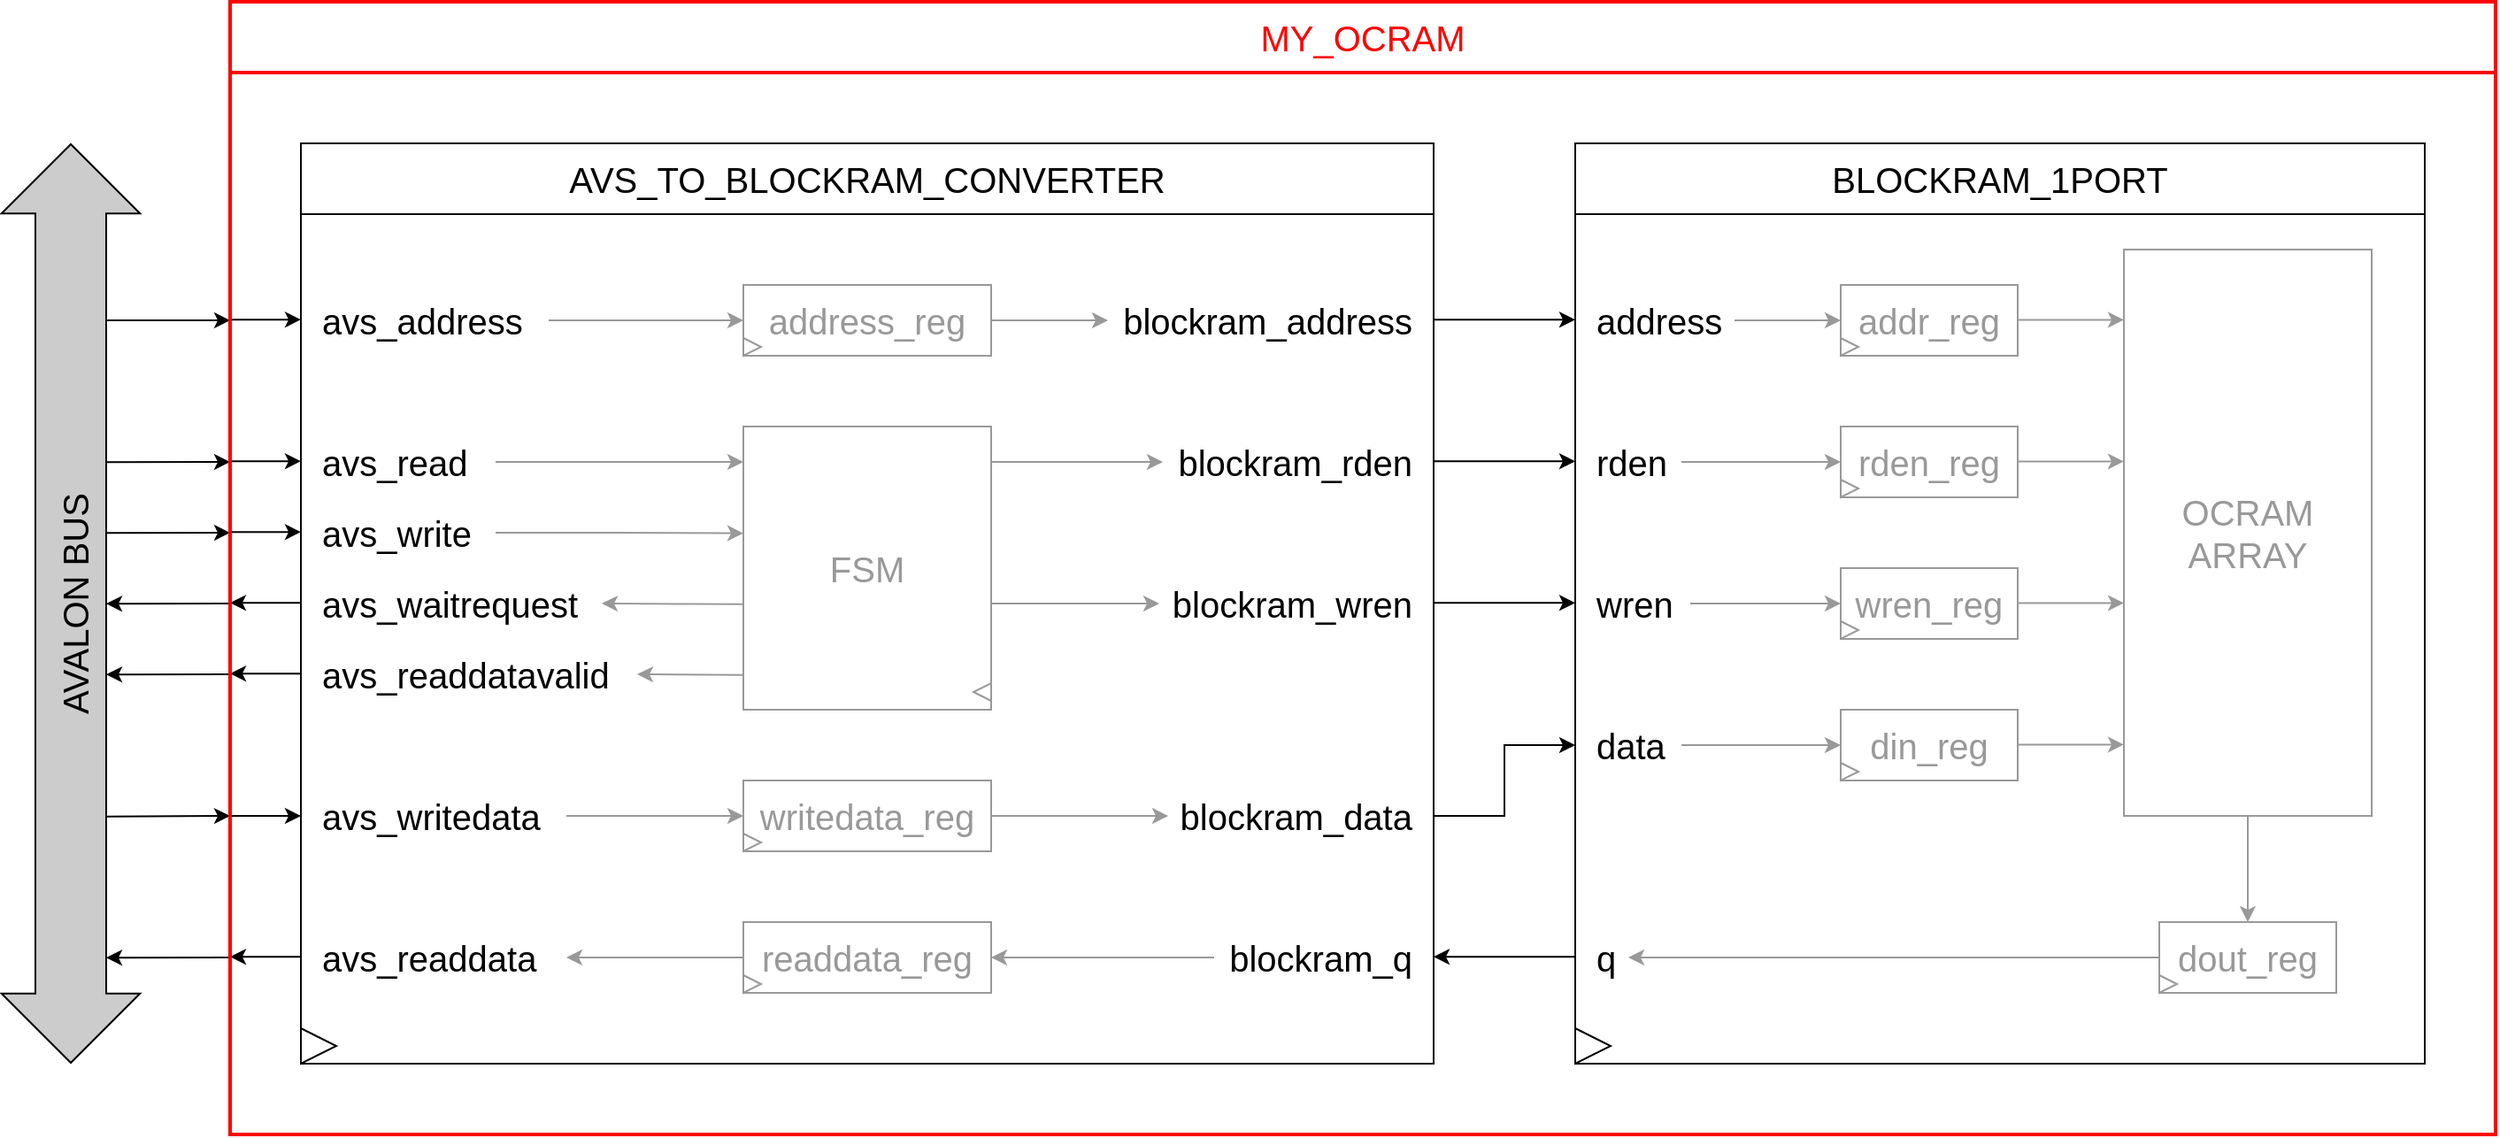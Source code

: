 <mxfile version="22.0.8" type="device" pages="2">
  <diagram name="CUSTOM_OCRAM" id="mRwf2Tt7gSMkgwhpIQXF">
    <mxGraphModel dx="1726" dy="983" grid="1" gridSize="10" guides="1" tooltips="1" connect="1" arrows="1" fold="1" page="1" pageScale="1" pageWidth="850" pageHeight="1100" math="0" shadow="0">
      <root>
        <mxCell id="0" />
        <mxCell id="1" parent="0" />
        <mxCell id="0eef9Mi7oPhn6ne6af0u-16" style="edgeStyle=orthogonalEdgeStyle;rounded=0;orthogonalLoop=1;jettySize=auto;html=1;exitX=0.5;exitY=1;exitDx=0;exitDy=0;entryX=0.5;entryY=0;entryDx=0;entryDy=0;strokeColor=#999999;" parent="1" source="0eef9Mi7oPhn6ne6af0u-1" target="0eef9Mi7oPhn6ne6af0u-2" edge="1">
          <mxGeometry relative="1" as="geometry" />
        </mxCell>
        <mxCell id="0eef9Mi7oPhn6ne6af0u-1" value="&lt;div&gt;&lt;font style=&quot;font-size: 20px;&quot; color=&quot;#999999&quot;&gt;OCRAM &lt;br&gt;&lt;/font&gt;&lt;/div&gt;&lt;div&gt;&lt;font style=&quot;font-size: 20px;&quot; color=&quot;#999999&quot;&gt;ARRAY&lt;/font&gt;&lt;/div&gt;" style="rounded=0;whiteSpace=wrap;html=1;strokeColor=#999999;" parent="1" vertex="1">
          <mxGeometry x="1390" y="300" width="140" height="320" as="geometry" />
        </mxCell>
        <mxCell id="0eef9Mi7oPhn6ne6af0u-2" value="&lt;font style=&quot;font-size: 20px;&quot; color=&quot;#999999&quot;&gt;dout_reg&lt;br&gt;&lt;/font&gt;" style="rounded=0;whiteSpace=wrap;html=1;strokeColor=#999999;" parent="1" vertex="1">
          <mxGeometry x="1410" y="680" width="100" height="40" as="geometry" />
        </mxCell>
        <mxCell id="0eef9Mi7oPhn6ne6af0u-7" value="&lt;font style=&quot;font-size: 20px;&quot; color=&quot;#999999&quot;&gt;din_reg&lt;br&gt;&lt;/font&gt;" style="rounded=0;whiteSpace=wrap;html=1;strokeColor=#999999;" parent="1" vertex="1">
          <mxGeometry x="1230" y="560" width="100" height="40" as="geometry" />
        </mxCell>
        <mxCell id="0eef9Mi7oPhn6ne6af0u-8" value="&lt;font style=&quot;font-size: 20px;&quot; color=&quot;#999999&quot;&gt;wren_reg&lt;br&gt;&lt;/font&gt;" style="rounded=0;whiteSpace=wrap;html=1;strokeColor=#999999;" parent="1" vertex="1">
          <mxGeometry x="1230" y="480" width="100" height="40" as="geometry" />
        </mxCell>
        <mxCell id="0eef9Mi7oPhn6ne6af0u-9" value="&lt;font style=&quot;font-size: 20px;&quot; color=&quot;#999999&quot;&gt;rden_reg&lt;br&gt;&lt;/font&gt;" style="rounded=0;whiteSpace=wrap;html=1;strokeColor=#999999;" parent="1" vertex="1">
          <mxGeometry x="1230" y="400" width="100" height="40" as="geometry" />
        </mxCell>
        <mxCell id="0eef9Mi7oPhn6ne6af0u-10" value="&lt;font style=&quot;font-size: 20px;&quot; color=&quot;#999999&quot;&gt;addr_reg&lt;br&gt;&lt;/font&gt;" style="rounded=0;whiteSpace=wrap;html=1;strokeColor=#999999;" parent="1" vertex="1">
          <mxGeometry x="1230" y="320" width="100" height="40" as="geometry" />
        </mxCell>
        <mxCell id="0eef9Mi7oPhn6ne6af0u-11" value="" style="triangle;whiteSpace=wrap;html=1;strokeColor=#999999;" parent="1" vertex="1">
          <mxGeometry x="1230" y="350" width="10" height="10" as="geometry" />
        </mxCell>
        <mxCell id="0eef9Mi7oPhn6ne6af0u-12" value="" style="triangle;whiteSpace=wrap;html=1;strokeColor=#999999;" parent="1" vertex="1">
          <mxGeometry x="1230" y="430" width="10" height="10" as="geometry" />
        </mxCell>
        <mxCell id="0eef9Mi7oPhn6ne6af0u-13" value="" style="triangle;whiteSpace=wrap;html=1;strokeColor=#999999;" parent="1" vertex="1">
          <mxGeometry x="1230" y="510" width="10" height="10" as="geometry" />
        </mxCell>
        <mxCell id="0eef9Mi7oPhn6ne6af0u-14" value="" style="triangle;whiteSpace=wrap;html=1;strokeColor=#999999;" parent="1" vertex="1">
          <mxGeometry x="1230" y="590" width="10" height="10" as="geometry" />
        </mxCell>
        <mxCell id="0eef9Mi7oPhn6ne6af0u-15" value="" style="triangle;whiteSpace=wrap;html=1;strokeColor=#999999;" parent="1" vertex="1">
          <mxGeometry x="1410" y="710" width="10" height="10" as="geometry" />
        </mxCell>
        <mxCell id="0eef9Mi7oPhn6ne6af0u-31" style="edgeStyle=orthogonalEdgeStyle;rounded=0;orthogonalLoop=1;jettySize=auto;html=1;exitX=1;exitY=0.5;exitDx=0;exitDy=0;strokeColor=#999999;" parent="1" source="0eef9Mi7oPhn6ne6af0u-44" edge="1">
          <mxGeometry relative="1" as="geometry">
            <mxPoint x="1230" y="500" as="targetPoint" />
            <mxPoint x="1170" y="500" as="sourcePoint" />
          </mxGeometry>
        </mxCell>
        <mxCell id="0eef9Mi7oPhn6ne6af0u-32" style="edgeStyle=orthogonalEdgeStyle;rounded=0;orthogonalLoop=1;jettySize=auto;html=1;exitX=1;exitY=0.5;exitDx=0;exitDy=0;strokeColor=#999999;" parent="1" source="0eef9Mi7oPhn6ne6af0u-43" edge="1">
          <mxGeometry relative="1" as="geometry">
            <mxPoint x="1230" y="420" as="targetPoint" />
            <mxPoint x="1170" y="420" as="sourcePoint" />
          </mxGeometry>
        </mxCell>
        <mxCell id="0eef9Mi7oPhn6ne6af0u-33" style="edgeStyle=orthogonalEdgeStyle;rounded=0;orthogonalLoop=1;jettySize=auto;html=1;exitX=1;exitY=0.5;exitDx=0;exitDy=0;strokeColor=#999999;" parent="1" source="0eef9Mi7oPhn6ne6af0u-42" edge="1">
          <mxGeometry relative="1" as="geometry">
            <mxPoint x="1230" y="340" as="targetPoint" />
            <mxPoint x="1170" y="340" as="sourcePoint" />
          </mxGeometry>
        </mxCell>
        <mxCell id="0eef9Mi7oPhn6ne6af0u-35" style="edgeStyle=orthogonalEdgeStyle;rounded=0;orthogonalLoop=1;jettySize=auto;html=1;exitX=1;exitY=0.5;exitDx=0;exitDy=0;strokeColor=#999999;" parent="1" source="0eef9Mi7oPhn6ne6af0u-45" edge="1">
          <mxGeometry relative="1" as="geometry">
            <mxPoint x="1230" y="580" as="targetPoint" />
            <mxPoint x="1170" y="580" as="sourcePoint" />
          </mxGeometry>
        </mxCell>
        <mxCell id="0eef9Mi7oPhn6ne6af0u-36" style="edgeStyle=orthogonalEdgeStyle;rounded=0;orthogonalLoop=1;jettySize=auto;html=1;exitX=1;exitY=0.5;exitDx=0;exitDy=0;strokeColor=#999999;" parent="1" edge="1">
          <mxGeometry relative="1" as="geometry">
            <mxPoint x="1390" y="499.7" as="targetPoint" />
            <mxPoint x="1330" y="499.7" as="sourcePoint" />
          </mxGeometry>
        </mxCell>
        <mxCell id="0eef9Mi7oPhn6ne6af0u-37" style="edgeStyle=orthogonalEdgeStyle;rounded=0;orthogonalLoop=1;jettySize=auto;html=1;exitX=1;exitY=0.5;exitDx=0;exitDy=0;strokeColor=#999999;" parent="1" edge="1">
          <mxGeometry relative="1" as="geometry">
            <mxPoint x="1390" y="419.7" as="targetPoint" />
            <mxPoint x="1330" y="419.7" as="sourcePoint" />
          </mxGeometry>
        </mxCell>
        <mxCell id="0eef9Mi7oPhn6ne6af0u-38" style="edgeStyle=orthogonalEdgeStyle;rounded=0;orthogonalLoop=1;jettySize=auto;html=1;exitX=1;exitY=0.5;exitDx=0;exitDy=0;strokeColor=#999999;" parent="1" edge="1">
          <mxGeometry relative="1" as="geometry">
            <mxPoint x="1390" y="339.7" as="targetPoint" />
            <mxPoint x="1330" y="339.7" as="sourcePoint" />
          </mxGeometry>
        </mxCell>
        <mxCell id="0eef9Mi7oPhn6ne6af0u-39" style="edgeStyle=orthogonalEdgeStyle;rounded=0;orthogonalLoop=1;jettySize=auto;html=1;exitX=1;exitY=0.5;exitDx=0;exitDy=0;strokeColor=#999999;" parent="1" edge="1">
          <mxGeometry relative="1" as="geometry">
            <mxPoint x="1390" y="579.7" as="targetPoint" />
            <mxPoint x="1330" y="579.7" as="sourcePoint" />
          </mxGeometry>
        </mxCell>
        <mxCell id="0eef9Mi7oPhn6ne6af0u-40" style="edgeStyle=orthogonalEdgeStyle;rounded=0;orthogonalLoop=1;jettySize=auto;html=1;strokeColor=#999999;exitX=0;exitY=0.5;exitDx=0;exitDy=0;entryX=1;entryY=0.5;entryDx=0;entryDy=0;" parent="1" source="0eef9Mi7oPhn6ne6af0u-2" target="0eef9Mi7oPhn6ne6af0u-46" edge="1">
          <mxGeometry relative="1" as="geometry">
            <mxPoint x="1170" y="700" as="targetPoint" />
            <mxPoint x="1420" y="700" as="sourcePoint" />
          </mxGeometry>
        </mxCell>
        <mxCell id="0eef9Mi7oPhn6ne6af0u-41" value="" style="rounded=0;whiteSpace=wrap;html=1;fillColor=none;" parent="1" vertex="1">
          <mxGeometry x="1080" y="280" width="480" height="480" as="geometry" />
        </mxCell>
        <mxCell id="0eef9Mi7oPhn6ne6af0u-42" value="&lt;font style=&quot;font-size: 20px;&quot;&gt;address&lt;/font&gt;" style="text;html=1;strokeColor=none;fillColor=none;align=left;verticalAlign=middle;whiteSpace=wrap;rounded=0;" parent="1" vertex="1">
          <mxGeometry x="1090" y="325" width="80" height="30" as="geometry" />
        </mxCell>
        <mxCell id="0eef9Mi7oPhn6ne6af0u-43" value="&lt;font style=&quot;font-size: 20px;&quot;&gt;rden&lt;/font&gt;" style="text;html=1;strokeColor=none;fillColor=none;align=left;verticalAlign=middle;whiteSpace=wrap;rounded=0;" parent="1" vertex="1">
          <mxGeometry x="1090" y="405" width="50" height="30" as="geometry" />
        </mxCell>
        <mxCell id="0eef9Mi7oPhn6ne6af0u-44" value="&lt;font style=&quot;font-size: 20px;&quot;&gt;wren&lt;/font&gt;" style="text;html=1;strokeColor=none;fillColor=none;align=left;verticalAlign=middle;whiteSpace=wrap;rounded=0;" parent="1" vertex="1">
          <mxGeometry x="1090" y="485" width="55" height="30" as="geometry" />
        </mxCell>
        <mxCell id="0eef9Mi7oPhn6ne6af0u-45" value="&lt;font style=&quot;font-size: 20px;&quot;&gt;data&lt;/font&gt;" style="text;html=1;strokeColor=none;fillColor=none;align=left;verticalAlign=middle;whiteSpace=wrap;rounded=0;" parent="1" vertex="1">
          <mxGeometry x="1090" y="565" width="50" height="30" as="geometry" />
        </mxCell>
        <mxCell id="0eef9Mi7oPhn6ne6af0u-46" value="&lt;font style=&quot;font-size: 20px;&quot;&gt;q&lt;/font&gt;" style="text;html=1;strokeColor=none;fillColor=none;align=left;verticalAlign=middle;whiteSpace=wrap;rounded=0;" parent="1" vertex="1">
          <mxGeometry x="1090" y="685" width="20" height="30" as="geometry" />
        </mxCell>
        <mxCell id="0eef9Mi7oPhn6ne6af0u-47" value="&lt;font style=&quot;font-size: 20px;&quot;&gt;BLOCKRAM_1PORT&lt;/font&gt;" style="rounded=0;whiteSpace=wrap;html=1;" parent="1" vertex="1">
          <mxGeometry x="1080" y="240" width="480" height="40" as="geometry" />
        </mxCell>
        <mxCell id="0eef9Mi7oPhn6ne6af0u-80" style="edgeStyle=orthogonalEdgeStyle;rounded=0;orthogonalLoop=1;jettySize=auto;html=1;exitX=0;exitY=0.5;exitDx=0;exitDy=0;entryX=1;entryY=0.5;entryDx=0;entryDy=0;strokeColor=#999999;fontColor=#999999;" parent="1" source="0eef9Mi7oPhn6ne6af0u-61" target="0eef9Mi7oPhn6ne6af0u-48" edge="1">
          <mxGeometry relative="1" as="geometry" />
        </mxCell>
        <mxCell id="0eef9Mi7oPhn6ne6af0u-48" value="&lt;font style=&quot;font-size: 20px;&quot;&gt;readdata_reg&lt;/font&gt;" style="rounded=0;whiteSpace=wrap;html=1;strokeColor=#999999;fontColor=#999999;" parent="1" vertex="1">
          <mxGeometry x="610" y="680" width="140" height="40" as="geometry" />
        </mxCell>
        <mxCell id="0eef9Mi7oPhn6ne6af0u-49" value="" style="triangle;whiteSpace=wrap;html=1;" parent="1" vertex="1">
          <mxGeometry x="1080" y="740" width="20" height="20" as="geometry" />
        </mxCell>
        <mxCell id="0eef9Mi7oPhn6ne6af0u-50" value="" style="triangle;whiteSpace=wrap;html=1;strokeColor=#999999;fontColor=#999999;" parent="1" vertex="1">
          <mxGeometry x="610" y="710" width="10" height="10" as="geometry" />
        </mxCell>
        <mxCell id="0eef9Mi7oPhn6ne6af0u-79" style="edgeStyle=orthogonalEdgeStyle;rounded=0;orthogonalLoop=1;jettySize=auto;html=1;exitX=1;exitY=0.5;exitDx=0;exitDy=0;entryX=0;entryY=0.5;entryDx=0;entryDy=0;strokeColor=#999999;fontColor=#999999;" parent="1" source="0eef9Mi7oPhn6ne6af0u-51" target="0eef9Mi7oPhn6ne6af0u-60" edge="1">
          <mxGeometry relative="1" as="geometry" />
        </mxCell>
        <mxCell id="0eef9Mi7oPhn6ne6af0u-51" value="&lt;font style=&quot;font-size: 20px;&quot;&gt;writedata_reg&lt;/font&gt;" style="rounded=0;whiteSpace=wrap;html=1;strokeColor=#999999;fontColor=#999999;" parent="1" vertex="1">
          <mxGeometry x="610" y="600" width="140" height="40" as="geometry" />
        </mxCell>
        <mxCell id="0eef9Mi7oPhn6ne6af0u-52" value="" style="triangle;whiteSpace=wrap;html=1;strokeColor=#999999;fontColor=#999999;" parent="1" vertex="1">
          <mxGeometry x="610" y="630" width="10" height="10" as="geometry" />
        </mxCell>
        <mxCell id="0eef9Mi7oPhn6ne6af0u-75" style="edgeStyle=orthogonalEdgeStyle;rounded=0;orthogonalLoop=1;jettySize=auto;html=1;exitX=1;exitY=0.5;exitDx=0;exitDy=0;entryX=0;entryY=0.5;entryDx=0;entryDy=0;strokeColor=#999999;fontColor=#999999;" parent="1" source="0eef9Mi7oPhn6ne6af0u-53" target="0eef9Mi7oPhn6ne6af0u-57" edge="1">
          <mxGeometry relative="1" as="geometry">
            <mxPoint x="870" y="340.333" as="targetPoint" />
            <Array as="points">
              <mxPoint x="780" y="340" />
              <mxPoint x="780" y="340" />
            </Array>
          </mxGeometry>
        </mxCell>
        <mxCell id="0eef9Mi7oPhn6ne6af0u-53" value="&lt;font style=&quot;font-size: 20px;&quot;&gt;address_reg&lt;/font&gt;" style="rounded=0;whiteSpace=wrap;html=1;strokeColor=#999999;fontColor=#999999;" parent="1" vertex="1">
          <mxGeometry x="610" y="320" width="140" height="40" as="geometry" />
        </mxCell>
        <mxCell id="0eef9Mi7oPhn6ne6af0u-54" value="" style="triangle;whiteSpace=wrap;html=1;strokeColor=#999999;fontColor=#999999;" parent="1" vertex="1">
          <mxGeometry x="610" y="350" width="10" height="10" as="geometry" />
        </mxCell>
        <mxCell id="0eef9Mi7oPhn6ne6af0u-55" value="&lt;font style=&quot;font-size: 20px;&quot;&gt;FSM&lt;/font&gt;" style="rounded=0;whiteSpace=wrap;html=1;strokeColor=#999999;fontColor=#999999;" parent="1" vertex="1">
          <mxGeometry x="610" y="400" width="140" height="160" as="geometry" />
        </mxCell>
        <mxCell id="0eef9Mi7oPhn6ne6af0u-57" value="&lt;font style=&quot;font-size: 20px;&quot;&gt;blockram_address&lt;/font&gt;" style="text;html=1;strokeColor=none;fillColor=none;align=right;verticalAlign=middle;whiteSpace=wrap;rounded=0;" parent="1" vertex="1">
          <mxGeometry x="816" y="325" width="174" height="30" as="geometry" />
        </mxCell>
        <mxCell id="0eef9Mi7oPhn6ne6af0u-77" style="edgeStyle=orthogonalEdgeStyle;rounded=0;orthogonalLoop=1;jettySize=auto;html=1;exitX=0;exitY=0.5;exitDx=0;exitDy=0;entryX=0;entryY=0.5;entryDx=0;entryDy=0;strokeColor=#999999;fontColor=#999999;" parent="1" target="0eef9Mi7oPhn6ne6af0u-58" edge="1">
          <mxGeometry relative="1" as="geometry">
            <mxPoint x="750" y="420" as="sourcePoint" />
            <Array as="points">
              <mxPoint x="780" y="420" />
              <mxPoint x="780" y="420" />
            </Array>
          </mxGeometry>
        </mxCell>
        <mxCell id="0eef9Mi7oPhn6ne6af0u-58" value="&lt;font style=&quot;font-size: 20px;&quot;&gt;blockram_&lt;/font&gt;&lt;font style=&quot;font-size: 20px;&quot;&gt;rden&lt;/font&gt;" style="text;html=1;strokeColor=none;fillColor=none;align=right;verticalAlign=middle;whiteSpace=wrap;rounded=0;" parent="1" vertex="1">
          <mxGeometry x="847" y="405" width="143" height="30" as="geometry" />
        </mxCell>
        <mxCell id="0eef9Mi7oPhn6ne6af0u-78" style="edgeStyle=orthogonalEdgeStyle;rounded=0;orthogonalLoop=1;jettySize=auto;html=1;exitX=0;exitY=0.5;exitDx=0;exitDy=0;entryX=0;entryY=0.5;entryDx=0;entryDy=0;strokeColor=#999999;fontColor=#999999;" parent="1" target="0eef9Mi7oPhn6ne6af0u-59" edge="1">
          <mxGeometry relative="1" as="geometry">
            <mxPoint x="750" y="500" as="sourcePoint" />
            <Array as="points">
              <mxPoint x="790" y="500" />
              <mxPoint x="790" y="500" />
            </Array>
          </mxGeometry>
        </mxCell>
        <mxCell id="0eef9Mi7oPhn6ne6af0u-59" value="&lt;font style=&quot;font-size: 20px;&quot;&gt;blockram_&lt;/font&gt;&lt;font style=&quot;font-size: 20px;&quot;&gt;wren&lt;/font&gt;" style="text;html=1;strokeColor=none;fillColor=none;align=right;verticalAlign=middle;whiteSpace=wrap;rounded=0;" parent="1" vertex="1">
          <mxGeometry x="845" y="485" width="145" height="30" as="geometry" />
        </mxCell>
        <mxCell id="0eef9Mi7oPhn6ne6af0u-60" value="&lt;font style=&quot;font-size: 20px;&quot;&gt;blockram_&lt;/font&gt;&lt;font style=&quot;font-size: 20px;&quot;&gt;data&lt;/font&gt;" style="text;html=1;strokeColor=none;fillColor=none;align=right;verticalAlign=middle;whiteSpace=wrap;rounded=0;" parent="1" vertex="1">
          <mxGeometry x="850" y="605" width="140" height="30" as="geometry" />
        </mxCell>
        <mxCell id="0eef9Mi7oPhn6ne6af0u-61" value="&lt;font style=&quot;font-size: 20px;&quot;&gt;blockram_&lt;/font&gt;&lt;font style=&quot;font-size: 20px;&quot;&gt;q&lt;/font&gt;" style="text;html=1;strokeColor=none;fillColor=none;align=right;verticalAlign=middle;whiteSpace=wrap;rounded=0;" parent="1" vertex="1">
          <mxGeometry x="876" y="685" width="114" height="30" as="geometry" />
        </mxCell>
        <mxCell id="0eef9Mi7oPhn6ne6af0u-62" value="" style="triangle;whiteSpace=wrap;html=1;direction=west;strokeColor=#999999;fontColor=#999999;" parent="1" vertex="1">
          <mxGeometry x="740" y="545" width="10" height="10" as="geometry" />
        </mxCell>
        <mxCell id="0eef9Mi7oPhn6ne6af0u-81" style="edgeStyle=orthogonalEdgeStyle;rounded=0;orthogonalLoop=1;jettySize=auto;html=1;exitX=1;exitY=0.5;exitDx=0;exitDy=0;strokeColor=#999999;fontColor=#999999;" parent="1" source="0eef9Mi7oPhn6ne6af0u-64" target="0eef9Mi7oPhn6ne6af0u-53" edge="1">
          <mxGeometry relative="1" as="geometry" />
        </mxCell>
        <mxCell id="0eef9Mi7oPhn6ne6af0u-64" value="&lt;font style=&quot;font-size: 20px;&quot;&gt;avs_address&lt;/font&gt;" style="text;html=1;strokeColor=none;fillColor=none;align=left;verticalAlign=middle;whiteSpace=wrap;rounded=0;" parent="1" vertex="1">
          <mxGeometry x="370" y="325" width="130" height="30" as="geometry" />
        </mxCell>
        <mxCell id="0eef9Mi7oPhn6ne6af0u-82" style="edgeStyle=orthogonalEdgeStyle;rounded=0;orthogonalLoop=1;jettySize=auto;html=1;exitX=1;exitY=0.5;exitDx=0;exitDy=0;strokeColor=#999999;fontColor=#999999;" parent="1" source="0eef9Mi7oPhn6ne6af0u-65" edge="1">
          <mxGeometry relative="1" as="geometry">
            <mxPoint x="610" y="420" as="targetPoint" />
          </mxGeometry>
        </mxCell>
        <mxCell id="0eef9Mi7oPhn6ne6af0u-65" value="&lt;font style=&quot;font-size: 20px;&quot;&gt;avs_read&lt;/font&gt;" style="text;html=1;strokeColor=none;fillColor=none;align=left;verticalAlign=middle;whiteSpace=wrap;rounded=0;" parent="1" vertex="1">
          <mxGeometry x="370" y="405" width="100" height="30" as="geometry" />
        </mxCell>
        <mxCell id="0eef9Mi7oPhn6ne6af0u-83" style="edgeStyle=orthogonalEdgeStyle;rounded=0;orthogonalLoop=1;jettySize=auto;html=1;exitX=1;exitY=0.5;exitDx=0;exitDy=0;strokeColor=#999999;fontColor=#999999;" parent="1" source="0eef9Mi7oPhn6ne6af0u-69" edge="1">
          <mxGeometry relative="1" as="geometry">
            <mxPoint x="610" y="460.333" as="targetPoint" />
          </mxGeometry>
        </mxCell>
        <mxCell id="0eef9Mi7oPhn6ne6af0u-69" value="&lt;font style=&quot;font-size: 20px;&quot;&gt;avs_write&lt;/font&gt;" style="text;html=1;strokeColor=none;fillColor=none;align=left;verticalAlign=middle;whiteSpace=wrap;rounded=0;" parent="1" vertex="1">
          <mxGeometry x="370" y="445" width="100" height="30" as="geometry" />
        </mxCell>
        <mxCell id="0eef9Mi7oPhn6ne6af0u-84" style="edgeStyle=orthogonalEdgeStyle;rounded=0;orthogonalLoop=1;jettySize=auto;html=1;exitX=1;exitY=0.5;exitDx=0;exitDy=0;entryX=1;entryY=0.5;entryDx=0;entryDy=0;strokeColor=#999999;fontColor=#999999;" parent="1" target="0eef9Mi7oPhn6ne6af0u-70" edge="1">
          <mxGeometry relative="1" as="geometry">
            <mxPoint x="610" y="500.333" as="sourcePoint" />
            <Array as="points">
              <mxPoint x="580" y="500" />
              <mxPoint x="580" y="500" />
            </Array>
          </mxGeometry>
        </mxCell>
        <mxCell id="0eef9Mi7oPhn6ne6af0u-70" value="&lt;font style=&quot;font-size: 20px;&quot;&gt;avs_waitrequest&lt;/font&gt;" style="text;html=1;strokeColor=none;fillColor=none;align=left;verticalAlign=middle;whiteSpace=wrap;rounded=0;" parent="1" vertex="1">
          <mxGeometry x="370" y="485" width="160" height="30" as="geometry" />
        </mxCell>
        <mxCell id="0eef9Mi7oPhn6ne6af0u-85" style="edgeStyle=orthogonalEdgeStyle;rounded=0;orthogonalLoop=1;jettySize=auto;html=1;exitX=1;exitY=0.5;exitDx=0;exitDy=0;entryX=1;entryY=0.5;entryDx=0;entryDy=0;strokeColor=#999999;fontColor=#999999;" parent="1" target="0eef9Mi7oPhn6ne6af0u-72" edge="1">
          <mxGeometry relative="1" as="geometry">
            <mxPoint x="610" y="540.333" as="sourcePoint" />
            <Array as="points">
              <mxPoint x="590" y="540" />
              <mxPoint x="590" y="540" />
            </Array>
          </mxGeometry>
        </mxCell>
        <mxCell id="0eef9Mi7oPhn6ne6af0u-72" value="&lt;font style=&quot;font-size: 20px;&quot;&gt;avs_readdatavalid&lt;/font&gt;" style="text;html=1;strokeColor=none;fillColor=none;align=left;verticalAlign=middle;whiteSpace=wrap;rounded=0;" parent="1" vertex="1">
          <mxGeometry x="370" y="525" width="180" height="30" as="geometry" />
        </mxCell>
        <mxCell id="0eef9Mi7oPhn6ne6af0u-86" style="edgeStyle=orthogonalEdgeStyle;rounded=0;orthogonalLoop=1;jettySize=auto;html=1;exitX=1;exitY=0.5;exitDx=0;exitDy=0;entryX=0;entryY=0.5;entryDx=0;entryDy=0;strokeColor=#999999;fontColor=#999999;" parent="1" source="0eef9Mi7oPhn6ne6af0u-73" target="0eef9Mi7oPhn6ne6af0u-51" edge="1">
          <mxGeometry relative="1" as="geometry" />
        </mxCell>
        <mxCell id="0eef9Mi7oPhn6ne6af0u-73" value="&lt;font style=&quot;font-size: 20px;&quot;&gt;avs_writedata&lt;/font&gt;" style="text;html=1;strokeColor=none;fillColor=none;align=left;verticalAlign=middle;whiteSpace=wrap;rounded=0;" parent="1" vertex="1">
          <mxGeometry x="370" y="605" width="140" height="30" as="geometry" />
        </mxCell>
        <mxCell id="0eef9Mi7oPhn6ne6af0u-87" style="edgeStyle=orthogonalEdgeStyle;rounded=0;orthogonalLoop=1;jettySize=auto;html=1;exitX=0;exitY=0.5;exitDx=0;exitDy=0;entryX=1;entryY=0.5;entryDx=0;entryDy=0;strokeColor=#999999;fontColor=#999999;" parent="1" source="0eef9Mi7oPhn6ne6af0u-48" target="0eef9Mi7oPhn6ne6af0u-74" edge="1">
          <mxGeometry relative="1" as="geometry" />
        </mxCell>
        <mxCell id="0eef9Mi7oPhn6ne6af0u-74" value="&lt;font style=&quot;font-size: 20px;&quot;&gt;avs_readdata&lt;/font&gt;" style="text;html=1;strokeColor=none;fillColor=none;align=left;verticalAlign=middle;whiteSpace=wrap;rounded=0;" parent="1" vertex="1">
          <mxGeometry x="370" y="685" width="140" height="30" as="geometry" />
        </mxCell>
        <mxCell id="0eef9Mi7oPhn6ne6af0u-88" value="" style="rounded=0;whiteSpace=wrap;html=1;fillColor=none;" parent="1" vertex="1">
          <mxGeometry x="360" y="280" width="640" height="480" as="geometry" />
        </mxCell>
        <mxCell id="0eef9Mi7oPhn6ne6af0u-89" value="&lt;font style=&quot;font-size: 20px;&quot;&gt;AVS_TO_BLOCKRAM_CONVERTER&lt;/font&gt;" style="rounded=0;whiteSpace=wrap;html=1;" parent="1" vertex="1">
          <mxGeometry x="360" y="240" width="640" height="40" as="geometry" />
        </mxCell>
        <mxCell id="0eef9Mi7oPhn6ne6af0u-90" value="" style="endArrow=classic;html=1;rounded=0;" parent="1" edge="1">
          <mxGeometry width="50" height="50" relative="1" as="geometry">
            <mxPoint x="1000" y="339.63" as="sourcePoint" />
            <mxPoint x="1080" y="339.63" as="targetPoint" />
          </mxGeometry>
        </mxCell>
        <mxCell id="0eef9Mi7oPhn6ne6af0u-91" value="" style="endArrow=classic;html=1;rounded=0;" parent="1" edge="1">
          <mxGeometry width="50" height="50" relative="1" as="geometry">
            <mxPoint x="1000" y="419.63" as="sourcePoint" />
            <mxPoint x="1080" y="419.63" as="targetPoint" />
          </mxGeometry>
        </mxCell>
        <mxCell id="0eef9Mi7oPhn6ne6af0u-92" value="" style="endArrow=classic;html=1;rounded=0;" parent="1" edge="1">
          <mxGeometry width="50" height="50" relative="1" as="geometry">
            <mxPoint x="1000" y="499.63" as="sourcePoint" />
            <mxPoint x="1080" y="499.63" as="targetPoint" />
          </mxGeometry>
        </mxCell>
        <mxCell id="0eef9Mi7oPhn6ne6af0u-93" value="" style="endArrow=classic;html=1;rounded=0;" parent="1" edge="1">
          <mxGeometry width="50" height="50" relative="1" as="geometry">
            <mxPoint x="1000" y="620" as="sourcePoint" />
            <mxPoint x="1080" y="580" as="targetPoint" />
            <Array as="points">
              <mxPoint x="1040" y="620" />
              <mxPoint x="1040" y="580" />
            </Array>
          </mxGeometry>
        </mxCell>
        <mxCell id="0eef9Mi7oPhn6ne6af0u-94" value="" style="endArrow=classic;html=1;rounded=0;" parent="1" edge="1">
          <mxGeometry width="50" height="50" relative="1" as="geometry">
            <mxPoint x="1080" y="699.63" as="sourcePoint" />
            <mxPoint x="1000" y="699.63" as="targetPoint" />
          </mxGeometry>
        </mxCell>
        <mxCell id="0eef9Mi7oPhn6ne6af0u-96" value="" style="shape=flexArrow;endArrow=classic;startArrow=classic;html=1;rounded=0;startWidth=37.241;startSize=12.71;width=40;endWidth=37.241;endSize=12.71;fillColor=#CCCCCC;" parent="1" edge="1">
          <mxGeometry width="100" height="100" relative="1" as="geometry">
            <mxPoint x="230" y="760" as="sourcePoint" />
            <mxPoint x="230" y="240" as="targetPoint" />
          </mxGeometry>
        </mxCell>
        <mxCell id="0eef9Mi7oPhn6ne6af0u-98" value="&lt;font style=&quot;font-size: 20px;&quot;&gt;AVALON BUS&lt;/font&gt;" style="text;html=1;strokeColor=none;fillColor=none;align=center;verticalAlign=middle;whiteSpace=wrap;rounded=0;rotation=-90;" parent="1" vertex="1">
          <mxGeometry x="162" y="485" width="140" height="30" as="geometry" />
        </mxCell>
        <mxCell id="0eef9Mi7oPhn6ne6af0u-101" value="" style="endArrow=classic;html=1;rounded=0;" parent="1" edge="1">
          <mxGeometry width="50" height="50" relative="1" as="geometry">
            <mxPoint x="250" y="340" as="sourcePoint" />
            <mxPoint x="320" y="340" as="targetPoint" />
          </mxGeometry>
        </mxCell>
        <mxCell id="0eef9Mi7oPhn6ne6af0u-106" value="" style="endArrow=classic;html=1;rounded=0;" parent="1" edge="1">
          <mxGeometry width="50" height="50" relative="1" as="geometry">
            <mxPoint x="250" y="420.13" as="sourcePoint" />
            <mxPoint x="320" y="420" as="targetPoint" />
          </mxGeometry>
        </mxCell>
        <mxCell id="0eef9Mi7oPhn6ne6af0u-107" value="" style="endArrow=classic;html=1;rounded=0;" parent="1" edge="1">
          <mxGeometry width="50" height="50" relative="1" as="geometry">
            <mxPoint x="250" y="460.13" as="sourcePoint" />
            <mxPoint x="320" y="460" as="targetPoint" />
          </mxGeometry>
        </mxCell>
        <mxCell id="0eef9Mi7oPhn6ne6af0u-108" value="" style="endArrow=classic;html=1;rounded=0;" parent="1" edge="1">
          <mxGeometry width="50" height="50" relative="1" as="geometry">
            <mxPoint x="320" y="500" as="sourcePoint" />
            <mxPoint x="250" y="500.13" as="targetPoint" />
          </mxGeometry>
        </mxCell>
        <mxCell id="0eef9Mi7oPhn6ne6af0u-109" value="" style="endArrow=classic;html=1;rounded=0;" parent="1" edge="1">
          <mxGeometry width="50" height="50" relative="1" as="geometry">
            <mxPoint x="320" y="540" as="sourcePoint" />
            <mxPoint x="250" y="540.13" as="targetPoint" />
          </mxGeometry>
        </mxCell>
        <mxCell id="0eef9Mi7oPhn6ne6af0u-110" value="" style="endArrow=classic;html=1;rounded=0;" parent="1" edge="1">
          <mxGeometry width="50" height="50" relative="1" as="geometry">
            <mxPoint x="250" y="620.43" as="sourcePoint" />
            <mxPoint x="320" y="620" as="targetPoint" />
          </mxGeometry>
        </mxCell>
        <mxCell id="0eef9Mi7oPhn6ne6af0u-112" value="" style="triangle;whiteSpace=wrap;html=1;" parent="1" vertex="1">
          <mxGeometry x="360" y="740" width="20" height="20" as="geometry" />
        </mxCell>
        <mxCell id="0eef9Mi7oPhn6ne6af0u-113" value="" style="endArrow=classic;html=1;rounded=0;" parent="1" edge="1">
          <mxGeometry width="50" height="50" relative="1" as="geometry">
            <mxPoint x="320" y="700" as="sourcePoint" />
            <mxPoint x="250" y="700.13" as="targetPoint" />
          </mxGeometry>
        </mxCell>
        <mxCell id="0eef9Mi7oPhn6ne6af0u-114" value="" style="endArrow=classic;html=1;rounded=0;" parent="1" edge="1">
          <mxGeometry width="50" height="50" relative="1" as="geometry">
            <mxPoint x="320" y="339.57" as="sourcePoint" />
            <mxPoint x="360" y="339.57" as="targetPoint" />
          </mxGeometry>
        </mxCell>
        <mxCell id="0eef9Mi7oPhn6ne6af0u-115" value="" style="endArrow=classic;html=1;rounded=0;" parent="1" edge="1">
          <mxGeometry width="50" height="50" relative="1" as="geometry">
            <mxPoint x="320" y="419.57" as="sourcePoint" />
            <mxPoint x="360" y="419.57" as="targetPoint" />
          </mxGeometry>
        </mxCell>
        <mxCell id="0eef9Mi7oPhn6ne6af0u-116" value="" style="endArrow=classic;html=1;rounded=0;" parent="1" edge="1">
          <mxGeometry width="50" height="50" relative="1" as="geometry">
            <mxPoint x="320" y="459.57" as="sourcePoint" />
            <mxPoint x="360" y="459.57" as="targetPoint" />
          </mxGeometry>
        </mxCell>
        <mxCell id="0eef9Mi7oPhn6ne6af0u-117" value="" style="endArrow=classic;html=1;rounded=0;" parent="1" edge="1">
          <mxGeometry width="50" height="50" relative="1" as="geometry">
            <mxPoint x="360" y="499.57" as="sourcePoint" />
            <mxPoint x="320" y="499.57" as="targetPoint" />
          </mxGeometry>
        </mxCell>
        <mxCell id="0eef9Mi7oPhn6ne6af0u-118" value="" style="endArrow=classic;html=1;rounded=0;" parent="1" edge="1">
          <mxGeometry width="50" height="50" relative="1" as="geometry">
            <mxPoint x="360" y="539.57" as="sourcePoint" />
            <mxPoint x="320" y="539.57" as="targetPoint" />
          </mxGeometry>
        </mxCell>
        <mxCell id="0eef9Mi7oPhn6ne6af0u-119" value="" style="endArrow=classic;html=1;rounded=0;" parent="1" edge="1">
          <mxGeometry width="50" height="50" relative="1" as="geometry">
            <mxPoint x="360" y="699.57" as="sourcePoint" />
            <mxPoint x="320" y="699.57" as="targetPoint" />
          </mxGeometry>
        </mxCell>
        <mxCell id="0eef9Mi7oPhn6ne6af0u-120" value="" style="endArrow=classic;html=1;rounded=0;" parent="1" edge="1">
          <mxGeometry width="50" height="50" relative="1" as="geometry">
            <mxPoint x="320" y="620" as="sourcePoint" />
            <mxPoint x="360" y="620" as="targetPoint" />
          </mxGeometry>
        </mxCell>
        <mxCell id="0eef9Mi7oPhn6ne6af0u-121" value="" style="rounded=0;whiteSpace=wrap;html=1;fillColor=none;strokeWidth=2;strokeColor=#FF0000;" parent="1" vertex="1">
          <mxGeometry x="320" y="200" width="1280" height="600" as="geometry" />
        </mxCell>
        <mxCell id="0eef9Mi7oPhn6ne6af0u-122" value="&lt;font color=&quot;#ff0000&quot; style=&quot;font-size: 20px;&quot;&gt;MY_OCRAM&lt;/font&gt;" style="rounded=0;whiteSpace=wrap;html=1;strokeWidth=2;strokeColor=#FF0000;" parent="1" vertex="1">
          <mxGeometry x="320" y="160" width="1280" height="40" as="geometry" />
        </mxCell>
      </root>
    </mxGraphModel>
  </diagram>
  <diagram id="vuvr-x9UL1TBioMI8a08" name="AVM_TO_BLOCKRAM_CONVERTER: FSM">
    <mxGraphModel dx="1421" dy="809" grid="1" gridSize="10" guides="1" tooltips="1" connect="1" arrows="1" fold="1" page="1" pageScale="1" pageWidth="850" pageHeight="1100" math="0" shadow="0">
      <root>
        <mxCell id="0" />
        <mxCell id="1" parent="0" />
        <mxCell id="e3K_jpvlUAZGzUgC67zU-6" style="edgeStyle=orthogonalEdgeStyle;rounded=0;orthogonalLoop=1;jettySize=auto;html=1;exitX=0.5;exitY=1;exitDx=0;exitDy=0;" parent="1" source="VhY47335ThIellnP8vaE-1" edge="1">
          <mxGeometry relative="1" as="geometry">
            <mxPoint x="240" y="420" as="targetPoint" />
            <Array as="points">
              <mxPoint x="240" y="400" />
              <mxPoint x="240" y="400" />
            </Array>
          </mxGeometry>
        </mxCell>
        <mxCell id="y8BEp6VOh7PGQdKIOAHJ-1" style="edgeStyle=orthogonalEdgeStyle;rounded=0;orthogonalLoop=1;jettySize=auto;html=1;entryX=1;entryY=0.5;entryDx=0;entryDy=0;" parent="1" target="VhY47335ThIellnP8vaE-1" edge="1">
          <mxGeometry relative="1" as="geometry">
            <mxPoint x="520" y="330" as="sourcePoint" />
          </mxGeometry>
        </mxCell>
        <mxCell id="VhY47335ThIellnP8vaE-1" value="&lt;div style=&quot;font-size: 20px;&quot;&gt;&lt;font style=&quot;font-size: 20px;&quot;&gt;writedata_enable&lt;/font&gt;&lt;/div&gt;&lt;div style=&quot;font-size: 20px;&quot;&gt;&lt;font style=&quot;font-size: 20px;&quot;&gt;address_enable&lt;font style=&quot;font-size: 20px;&quot;&gt;&lt;br&gt;&lt;/font&gt;&lt;/font&gt;&lt;/div&gt;" style="rounded=0;whiteSpace=wrap;html=1;" parent="1" vertex="1">
          <mxGeometry x="140" y="300" width="200" height="60" as="geometry" />
        </mxCell>
        <mxCell id="VhY47335ThIellnP8vaE-2" value="&lt;font style=&quot;font-size: 20px;&quot;&gt;IDLE&lt;/font&gt;" style="rounded=0;whiteSpace=wrap;html=1;" parent="1" vertex="1">
          <mxGeometry x="140" y="260" width="200" height="40" as="geometry" />
        </mxCell>
        <mxCell id="e3K_jpvlUAZGzUgC67zU-2" value="0" style="edgeStyle=orthogonalEdgeStyle;rounded=0;orthogonalLoop=1;jettySize=auto;html=1;exitX=1;exitY=0.5;exitDx=0;exitDy=0;entryX=0;entryY=0.5;entryDx=0;entryDy=0;" parent="1" source="w5SIX4CYdtg85TaAh0DZ-1" target="e3K_jpvlUAZGzUgC67zU-1" edge="1">
          <mxGeometry x="-0.75" relative="1" as="geometry">
            <mxPoint as="offset" />
          </mxGeometry>
        </mxCell>
        <mxCell id="V8YZ5hTkk5WyEVAx0g9a-1" value="1" style="edgeStyle=orthogonalEdgeStyle;rounded=0;orthogonalLoop=1;jettySize=auto;html=1;exitX=0.5;exitY=1;exitDx=0;exitDy=0;entryX=0.5;entryY=0;entryDx=0;entryDy=0;" parent="1" source="w5SIX4CYdtg85TaAh0DZ-1" target="QC0Fhj5VWblVltqkyniX-2" edge="1">
          <mxGeometry relative="1" as="geometry" />
        </mxCell>
        <mxCell id="y8BEp6VOh7PGQdKIOAHJ-6" style="edgeStyle=orthogonalEdgeStyle;rounded=0;orthogonalLoop=1;jettySize=auto;html=1;exitX=0.5;exitY=0;exitDx=0;exitDy=0;entryX=0.5;entryY=0;entryDx=0;entryDy=0;" parent="1" target="w5SIX4CYdtg85TaAh0DZ-1" edge="1">
          <mxGeometry relative="1" as="geometry">
            <mxPoint x="240.435" y="420" as="sourcePoint" />
            <Array as="points">
              <mxPoint x="240" y="451" />
            </Array>
          </mxGeometry>
        </mxCell>
        <mxCell id="w5SIX4CYdtg85TaAh0DZ-1" value="&lt;font style=&quot;font-size: 20px;&quot;&gt;avs_read&lt;/font&gt;" style="rhombus;whiteSpace=wrap;html=1;" parent="1" vertex="1">
          <mxGeometry x="170" y="480" width="140" height="80" as="geometry" />
        </mxCell>
        <mxCell id="e3K_jpvlUAZGzUgC67zU-3" value="0" style="edgeStyle=orthogonalEdgeStyle;rounded=0;orthogonalLoop=1;jettySize=auto;html=1;exitX=0.5;exitY=0;exitDx=0;exitDy=0;" parent="1" source="e3K_jpvlUAZGzUgC67zU-1" edge="1">
          <mxGeometry x="-0.778" relative="1" as="geometry">
            <mxPoint x="520" y="330" as="targetPoint" />
            <mxPoint as="offset" />
          </mxGeometry>
        </mxCell>
        <mxCell id="y8BEp6VOh7PGQdKIOAHJ-9" value="1" style="edgeStyle=orthogonalEdgeStyle;rounded=0;orthogonalLoop=1;jettySize=auto;html=1;exitX=0.5;exitY=1;exitDx=0;exitDy=0;entryX=0.5;entryY=0;entryDx=0;entryDy=0;" parent="1" source="e3K_jpvlUAZGzUgC67zU-1" target="y8BEp6VOh7PGQdKIOAHJ-8" edge="1">
          <mxGeometry relative="1" as="geometry" />
        </mxCell>
        <mxCell id="e3K_jpvlUAZGzUgC67zU-1" value="&lt;font style=&quot;font-size: 20px;&quot;&gt;avs_write&lt;/font&gt;" style="rhombus;whiteSpace=wrap;html=1;" parent="1" vertex="1">
          <mxGeometry x="450" y="480" width="140" height="80" as="geometry" />
        </mxCell>
        <mxCell id="LNQT6dG6mWMsPuXykQ5o-5" style="edgeStyle=orthogonalEdgeStyle;rounded=0;orthogonalLoop=1;jettySize=auto;html=1;exitX=0.5;exitY=1;exitDx=0;exitDy=0;" parent="1" source="LNQT6dG6mWMsPuXykQ5o-1" edge="1">
          <mxGeometry relative="1" as="geometry">
            <mxPoint x="520" y="230" as="sourcePoint" />
            <mxPoint x="520" y="330" as="targetPoint" />
            <Array as="points" />
          </mxGeometry>
        </mxCell>
        <mxCell id="LNQT6dG6mWMsPuXykQ5o-1" value="" style="rounded=0;whiteSpace=wrap;html=1;" parent="1" vertex="1">
          <mxGeometry x="420" y="160" width="200" height="60" as="geometry" />
        </mxCell>
        <mxCell id="LNQT6dG6mWMsPuXykQ5o-2" style="edgeStyle=orthogonalEdgeStyle;rounded=0;orthogonalLoop=1;jettySize=auto;html=1;entryX=0.5;entryY=0;entryDx=0;entryDy=0;dashed=1;" parent="1" target="LNQT6dG6mWMsPuXykQ5o-3" edge="1">
          <mxGeometry relative="1" as="geometry">
            <mxPoint x="520" y="60" as="sourcePoint" />
            <Array as="points" />
          </mxGeometry>
        </mxCell>
        <mxCell id="LNQT6dG6mWMsPuXykQ5o-3" value="&lt;font style=&quot;font-size: 20px;&quot;&gt;RESET&lt;/font&gt;" style="rounded=0;whiteSpace=wrap;html=1;" parent="1" vertex="1">
          <mxGeometry x="420" y="120" width="200" height="40" as="geometry" />
        </mxCell>
        <mxCell id="LNQT6dG6mWMsPuXykQ5o-4" value="&lt;font style=&quot;font-size: 20px;&quot;&gt;reset&lt;/font&gt;" style="text;html=1;align=center;verticalAlign=middle;resizable=0;points=[];autosize=1;strokeColor=none;fillColor=none;" parent="1" vertex="1">
          <mxGeometry x="485" y="20" width="70" height="40" as="geometry" />
        </mxCell>
        <mxCell id="Y2vqOzMS-aSpltklQPGb-3" style="edgeStyle=orthogonalEdgeStyle;rounded=0;orthogonalLoop=1;jettySize=auto;html=1;exitX=0.5;exitY=1;exitDx=0;exitDy=0;entryX=0.5;entryY=0;entryDx=0;entryDy=0;" parent="1" source="QC0Fhj5VWblVltqkyniX-1" target="Y2vqOzMS-aSpltklQPGb-2" edge="1">
          <mxGeometry relative="1" as="geometry" />
        </mxCell>
        <mxCell id="QC0Fhj5VWblVltqkyniX-1" value="&lt;div style=&quot;font-size: 20px;&quot;&gt;&lt;font style=&quot;font-size: 20px;&quot;&gt;avs_waitrequest&lt;/font&gt;&lt;/div&gt;&lt;div style=&quot;font-size: 20px;&quot;&gt;&lt;font style=&quot;font-size: 20px;&quot;&gt;blockram_rden&lt;br&gt;&lt;/font&gt;&lt;/div&gt;" style="rounded=0;whiteSpace=wrap;html=1;" parent="1" vertex="1">
          <mxGeometry x="140" y="660" width="200" height="60" as="geometry" />
        </mxCell>
        <mxCell id="QC0Fhj5VWblVltqkyniX-2" value="&lt;font style=&quot;font-size: 20px;&quot;&gt;READ_CMD&lt;/font&gt;" style="rounded=0;whiteSpace=wrap;html=1;" parent="1" vertex="1">
          <mxGeometry x="140" y="620" width="200" height="40" as="geometry" />
        </mxCell>
        <mxCell id="qYjdrTXR6AYdo6lmm8bT-3" style="edgeStyle=orthogonalEdgeStyle;rounded=0;orthogonalLoop=1;jettySize=auto;html=1;exitX=0.5;exitY=1;exitDx=0;exitDy=0;entryX=0.5;entryY=0;entryDx=0;entryDy=0;" parent="1" source="Y2vqOzMS-aSpltklQPGb-1" target="qYjdrTXR6AYdo6lmm8bT-2" edge="1">
          <mxGeometry relative="1" as="geometry" />
        </mxCell>
        <mxCell id="Y2vqOzMS-aSpltklQPGb-1" value="&lt;div style=&quot;font-size: 20px;&quot;&gt;&lt;font style=&quot;font-size: 20px;&quot;&gt;avs_waitrequest&lt;/font&gt;&lt;/div&gt;" style="rounded=0;whiteSpace=wrap;html=1;" parent="1" vertex="1">
          <mxGeometry x="140" y="820" width="200" height="40" as="geometry" />
        </mxCell>
        <mxCell id="Y2vqOzMS-aSpltklQPGb-2" value="&lt;font style=&quot;font-size: 20px;&quot;&gt;READ_WAIT&lt;/font&gt;" style="rounded=0;whiteSpace=wrap;html=1;" parent="1" vertex="1">
          <mxGeometry x="140" y="780" width="200" height="40" as="geometry" />
        </mxCell>
        <mxCell id="y8BEp6VOh7PGQdKIOAHJ-4" style="edgeStyle=orthogonalEdgeStyle;rounded=0;orthogonalLoop=1;jettySize=auto;html=1;exitX=0.5;exitY=1;exitDx=0;exitDy=0;entryX=0.5;entryY=0;entryDx=0;entryDy=0;" parent="1" source="qYjdrTXR6AYdo6lmm8bT-1" target="y8BEp6VOh7PGQdKIOAHJ-3" edge="1">
          <mxGeometry relative="1" as="geometry" />
        </mxCell>
        <mxCell id="qYjdrTXR6AYdo6lmm8bT-1" value="&lt;div style=&quot;font-size: 20px;&quot;&gt;&lt;font style=&quot;font-size: 20px;&quot;&gt;avs_waitrequest&lt;/font&gt;&lt;/div&gt;&lt;div style=&quot;font-size: 20px;&quot;&gt;&lt;font style=&quot;font-size: 20px;&quot;&gt;readdata_enable&lt;br&gt;&lt;/font&gt;&lt;/div&gt;" style="rounded=0;whiteSpace=wrap;html=1;" parent="1" vertex="1">
          <mxGeometry x="140" y="960" width="200" height="60" as="geometry" />
        </mxCell>
        <mxCell id="qYjdrTXR6AYdo6lmm8bT-2" value="&lt;font style=&quot;font-size: 20px;&quot;&gt;READ_WAIT_2&lt;/font&gt;" style="rounded=0;whiteSpace=wrap;html=1;" parent="1" vertex="1">
          <mxGeometry x="140" y="920" width="200" height="40" as="geometry" />
        </mxCell>
        <mxCell id="y8BEp6VOh7PGQdKIOAHJ-5" style="edgeStyle=orthogonalEdgeStyle;rounded=0;orthogonalLoop=1;jettySize=auto;html=1;exitX=0;exitY=0.5;exitDx=0;exitDy=0;" parent="1" source="y8BEp6VOh7PGQdKIOAHJ-2" edge="1">
          <mxGeometry relative="1" as="geometry">
            <mxPoint x="240" y="420" as="targetPoint" />
            <Array as="points">
              <mxPoint x="60" y="1170" />
              <mxPoint x="60" y="420" />
            </Array>
          </mxGeometry>
        </mxCell>
        <mxCell id="y8BEp6VOh7PGQdKIOAHJ-2" value="&lt;div style=&quot;font-size: 20px;&quot;&gt;&lt;font style=&quot;font-size: 20px;&quot;&gt;avs_readdatavalid&lt;br&gt;&lt;/font&gt;&lt;/div&gt;&lt;div&gt;&lt;div style=&quot;font-size: 20px;&quot;&gt;&lt;font style=&quot;font-size: 20px;&quot;&gt;writedata_enable&lt;/font&gt;&lt;/div&gt;&lt;div style=&quot;font-size: 20px;&quot;&gt;&lt;font style=&quot;font-size: 20px;&quot;&gt;address_enable&lt;font style=&quot;font-size: 20px;&quot;&gt;&lt;br&gt;&lt;/font&gt;&lt;/font&gt;&lt;/div&gt;&lt;/div&gt;" style="rounded=0;whiteSpace=wrap;html=1;" parent="1" vertex="1">
          <mxGeometry x="140" y="1130" width="200" height="80" as="geometry" />
        </mxCell>
        <mxCell id="y8BEp6VOh7PGQdKIOAHJ-3" value="&lt;font style=&quot;font-size: 20px;&quot;&gt;READ_VALID&lt;/font&gt;" style="rounded=0;whiteSpace=wrap;html=1;" parent="1" vertex="1">
          <mxGeometry x="140" y="1090" width="200" height="40" as="geometry" />
        </mxCell>
        <mxCell id="BG6pBBM5SffL5Xh3gY_b-3" style="edgeStyle=orthogonalEdgeStyle;rounded=0;orthogonalLoop=1;jettySize=auto;html=1;exitX=1;exitY=0.5;exitDx=0;exitDy=0;" parent="1" source="y8BEp6VOh7PGQdKIOAHJ-7" edge="1">
          <mxGeometry relative="1" as="geometry">
            <mxPoint x="520" y="330" as="targetPoint" />
            <Array as="points">
              <mxPoint x="700" y="690" />
              <mxPoint x="700" y="330" />
            </Array>
          </mxGeometry>
        </mxCell>
        <mxCell id="y8BEp6VOh7PGQdKIOAHJ-7" value="&lt;div style=&quot;font-size: 20px;&quot;&gt;&lt;font style=&quot;font-size: 20px;&quot;&gt;avs_waitrequest&lt;/font&gt;&lt;/div&gt;&lt;div style=&quot;font-size: 20px;&quot;&gt;&lt;font style=&quot;font-size: 20px;&quot;&gt;blockram_wren&lt;br&gt;&lt;/font&gt;&lt;/div&gt;" style="rounded=0;whiteSpace=wrap;html=1;" parent="1" vertex="1">
          <mxGeometry x="420" y="660" width="200" height="60" as="geometry" />
        </mxCell>
        <mxCell id="y8BEp6VOh7PGQdKIOAHJ-8" value="&lt;font style=&quot;font-size: 20px;&quot;&gt;WRITE_CMD&lt;/font&gt;" style="rounded=0;whiteSpace=wrap;html=1;" parent="1" vertex="1">
          <mxGeometry x="420" y="620" width="200" height="40" as="geometry" />
        </mxCell>
      </root>
    </mxGraphModel>
  </diagram>
</mxfile>
